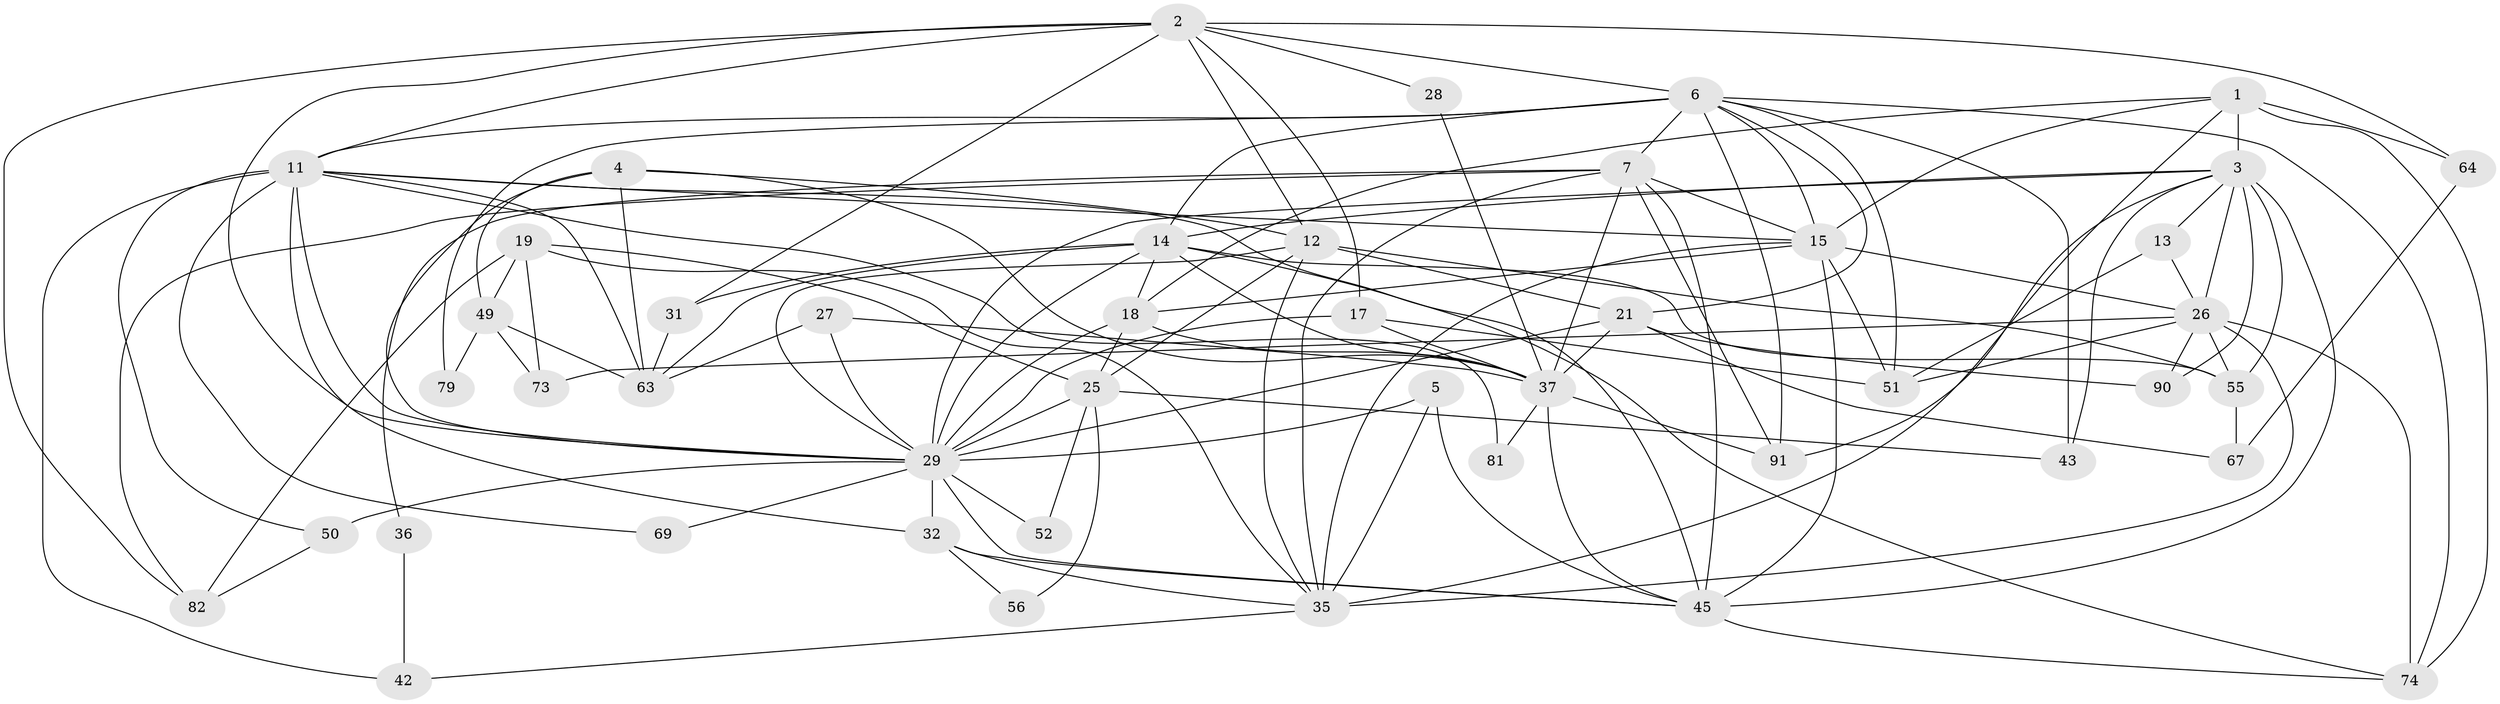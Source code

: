 // original degree distribution, {4: 0.21739130434782608, 5: 0.25, 2: 0.15217391304347827, 3: 0.2608695652173913, 6: 0.08695652173913043, 11: 0.010869565217391304, 7: 0.021739130434782608}
// Generated by graph-tools (version 1.1) at 2025/15/03/09/25 04:15:10]
// undirected, 46 vertices, 127 edges
graph export_dot {
graph [start="1"]
  node [color=gray90,style=filled];
  1 [super="+23"];
  2 [super="+62+84"];
  3 [super="+24+8"];
  4 [super="+9"];
  5;
  6 [super="+41"];
  7 [super="+89+70+86"];
  11 [super="+68+60"];
  12 [super="+16"];
  13;
  14 [super="+20"];
  15 [super="+33+30"];
  17;
  18 [super="+38"];
  19;
  21;
  25 [super="+75"];
  26 [super="+76+77"];
  27;
  28;
  29 [super="+34+44+40"];
  31;
  32 [super="+48+47"];
  35 [super="+59"];
  36;
  37 [super="+53+61"];
  42;
  43 [super="+54"];
  45 [super="+58+46"];
  49 [super="+72+78"];
  50;
  51 [super="+57"];
  52;
  55 [super="+66"];
  56;
  63;
  64;
  67;
  69;
  73;
  74;
  79;
  81;
  82;
  90;
  91;
  1 -- 64 [weight=2];
  1 -- 15;
  1 -- 18;
  1 -- 3;
  1 -- 35;
  1 -- 74;
  2 -- 64;
  2 -- 28;
  2 -- 11;
  2 -- 82;
  2 -- 17;
  2 -- 6;
  2 -- 12;
  2 -- 29;
  2 -- 31;
  3 -- 26;
  3 -- 13;
  3 -- 43;
  3 -- 90 [weight=2];
  3 -- 91;
  3 -- 29;
  3 -- 14;
  3 -- 45 [weight=3];
  3 -- 55;
  4 -- 63;
  4 -- 49;
  4 -- 37;
  4 -- 12;
  4 -- 29;
  5 -- 45;
  5 -- 29;
  5 -- 35;
  6 -- 74;
  6 -- 7;
  6 -- 11;
  6 -- 43;
  6 -- 15;
  6 -- 79 [weight=2];
  6 -- 51;
  6 -- 21;
  6 -- 91;
  6 -- 14;
  7 -- 82;
  7 -- 91;
  7 -- 36;
  7 -- 15;
  7 -- 37;
  7 -- 45;
  7 -- 35;
  11 -- 69;
  11 -- 29;
  11 -- 63;
  11 -- 15;
  11 -- 32;
  11 -- 81;
  11 -- 50;
  11 -- 42;
  11 -- 45;
  12 -- 35;
  12 -- 21;
  12 -- 55;
  12 -- 25;
  12 -- 29;
  13 -- 51;
  13 -- 26;
  14 -- 63;
  14 -- 29;
  14 -- 37;
  14 -- 18;
  14 -- 55;
  14 -- 74;
  14 -- 31;
  15 -- 18;
  15 -- 45;
  15 -- 51;
  15 -- 26;
  15 -- 35;
  17 -- 37;
  17 -- 51;
  17 -- 29;
  18 -- 25;
  18 -- 29;
  18 -- 37 [weight=2];
  19 -- 35;
  19 -- 73;
  19 -- 25;
  19 -- 82;
  19 -- 49;
  21 -- 67;
  21 -- 90;
  21 -- 29;
  21 -- 37;
  25 -- 52;
  25 -- 56;
  25 -- 43;
  25 -- 29 [weight=2];
  26 -- 35 [weight=2];
  26 -- 73;
  26 -- 90;
  26 -- 74 [weight=2];
  26 -- 51;
  26 -- 55;
  27 -- 63;
  27 -- 29 [weight=2];
  27 -- 37;
  28 -- 37;
  29 -- 45;
  29 -- 50;
  29 -- 52;
  29 -- 32;
  29 -- 69;
  31 -- 63;
  32 -- 35;
  32 -- 56;
  32 -- 45;
  35 -- 42;
  36 -- 42;
  37 -- 81;
  37 -- 91;
  37 -- 45;
  45 -- 74;
  49 -- 63;
  49 -- 79;
  49 -- 73;
  50 -- 82;
  55 -- 67;
  64 -- 67;
}
